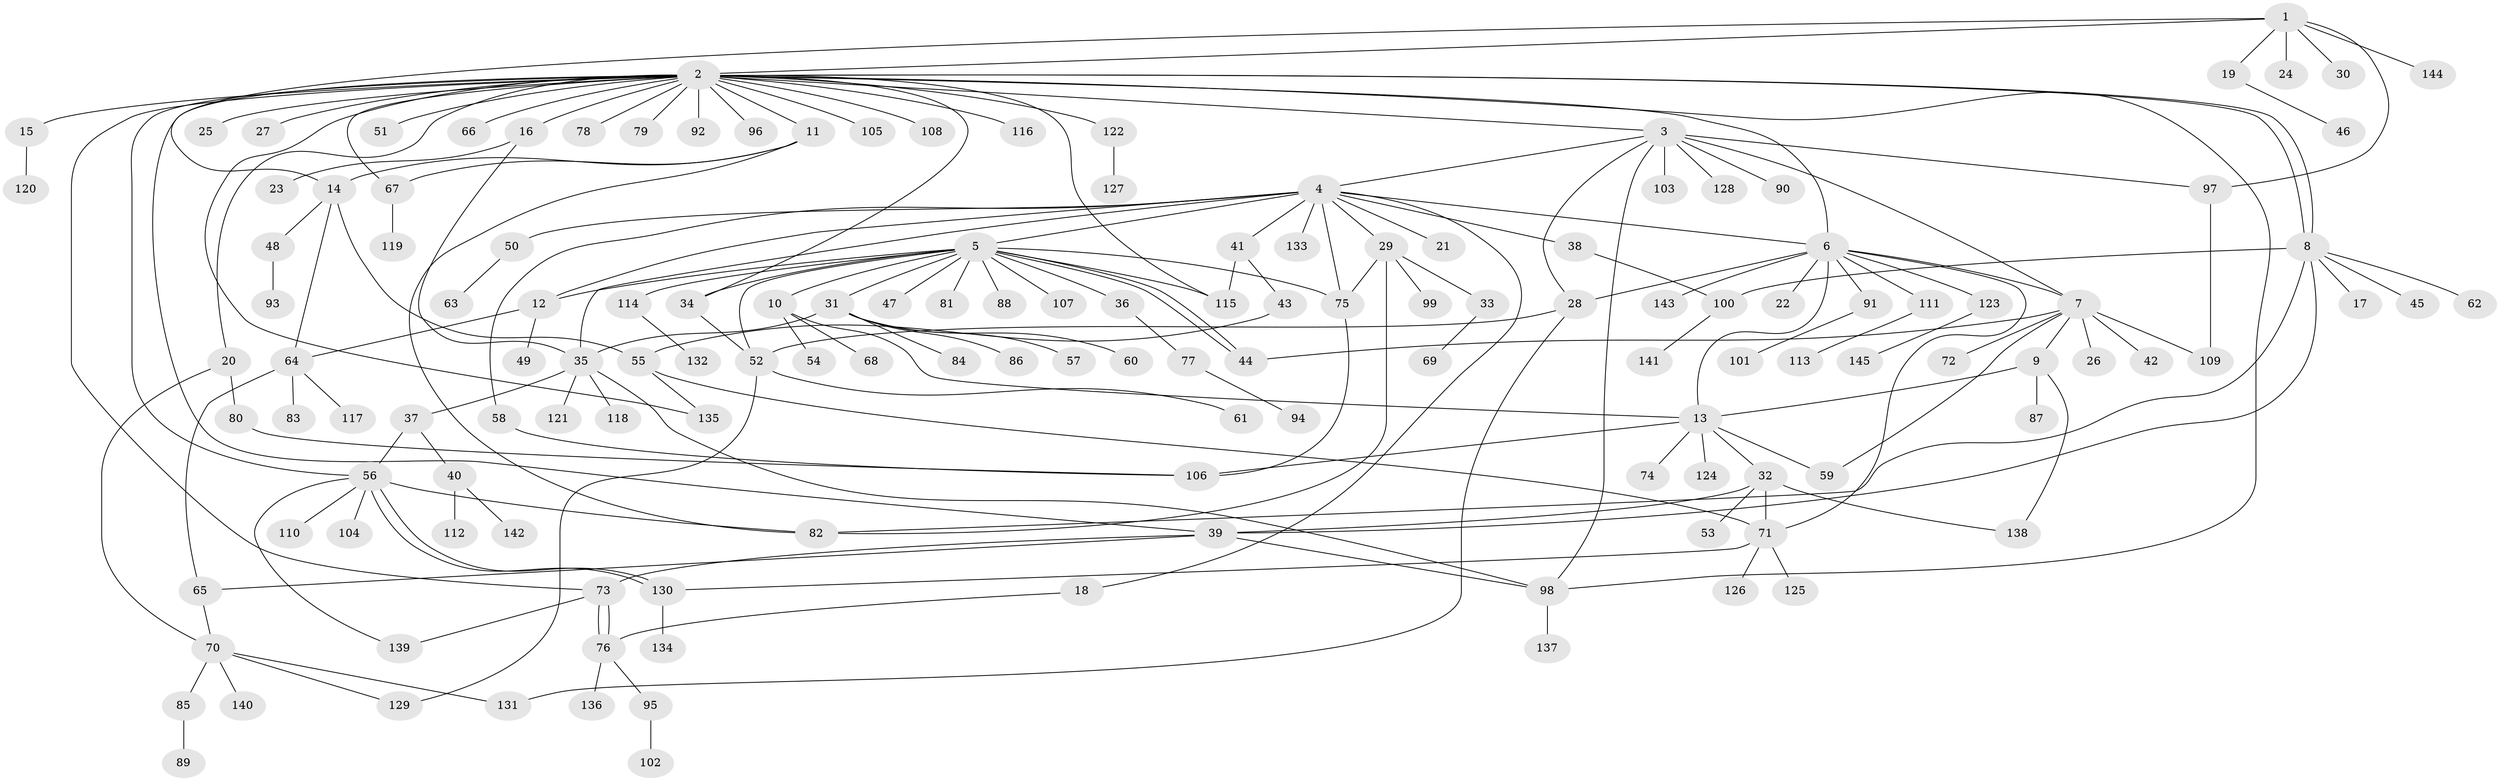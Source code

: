 // Generated by graph-tools (version 1.1) at 2025/49/03/09/25 03:49:54]
// undirected, 145 vertices, 196 edges
graph export_dot {
graph [start="1"]
  node [color=gray90,style=filled];
  1;
  2;
  3;
  4;
  5;
  6;
  7;
  8;
  9;
  10;
  11;
  12;
  13;
  14;
  15;
  16;
  17;
  18;
  19;
  20;
  21;
  22;
  23;
  24;
  25;
  26;
  27;
  28;
  29;
  30;
  31;
  32;
  33;
  34;
  35;
  36;
  37;
  38;
  39;
  40;
  41;
  42;
  43;
  44;
  45;
  46;
  47;
  48;
  49;
  50;
  51;
  52;
  53;
  54;
  55;
  56;
  57;
  58;
  59;
  60;
  61;
  62;
  63;
  64;
  65;
  66;
  67;
  68;
  69;
  70;
  71;
  72;
  73;
  74;
  75;
  76;
  77;
  78;
  79;
  80;
  81;
  82;
  83;
  84;
  85;
  86;
  87;
  88;
  89;
  90;
  91;
  92;
  93;
  94;
  95;
  96;
  97;
  98;
  99;
  100;
  101;
  102;
  103;
  104;
  105;
  106;
  107;
  108;
  109;
  110;
  111;
  112;
  113;
  114;
  115;
  116;
  117;
  118;
  119;
  120;
  121;
  122;
  123;
  124;
  125;
  126;
  127;
  128;
  129;
  130;
  131;
  132;
  133;
  134;
  135;
  136;
  137;
  138;
  139;
  140;
  141;
  142;
  143;
  144;
  145;
  1 -- 2;
  1 -- 14;
  1 -- 19;
  1 -- 24;
  1 -- 30;
  1 -- 97;
  1 -- 144;
  2 -- 3;
  2 -- 6;
  2 -- 8;
  2 -- 8;
  2 -- 11;
  2 -- 15;
  2 -- 16;
  2 -- 20;
  2 -- 25;
  2 -- 27;
  2 -- 34;
  2 -- 39;
  2 -- 51;
  2 -- 56;
  2 -- 66;
  2 -- 67;
  2 -- 73;
  2 -- 78;
  2 -- 79;
  2 -- 92;
  2 -- 96;
  2 -- 98;
  2 -- 105;
  2 -- 108;
  2 -- 115;
  2 -- 116;
  2 -- 122;
  2 -- 135;
  3 -- 4;
  3 -- 7;
  3 -- 28;
  3 -- 90;
  3 -- 97;
  3 -- 98;
  3 -- 103;
  3 -- 128;
  4 -- 5;
  4 -- 6;
  4 -- 12;
  4 -- 18;
  4 -- 21;
  4 -- 29;
  4 -- 35;
  4 -- 38;
  4 -- 41;
  4 -- 50;
  4 -- 58;
  4 -- 75;
  4 -- 133;
  5 -- 10;
  5 -- 12;
  5 -- 31;
  5 -- 34;
  5 -- 36;
  5 -- 44;
  5 -- 44;
  5 -- 47;
  5 -- 52;
  5 -- 75;
  5 -- 81;
  5 -- 88;
  5 -- 107;
  5 -- 114;
  5 -- 115;
  6 -- 7;
  6 -- 13;
  6 -- 22;
  6 -- 28;
  6 -- 71;
  6 -- 91;
  6 -- 111;
  6 -- 123;
  6 -- 143;
  7 -- 9;
  7 -- 26;
  7 -- 42;
  7 -- 44;
  7 -- 59;
  7 -- 72;
  7 -- 109;
  8 -- 17;
  8 -- 39;
  8 -- 45;
  8 -- 62;
  8 -- 82;
  8 -- 100;
  9 -- 13;
  9 -- 87;
  9 -- 138;
  10 -- 13;
  10 -- 54;
  10 -- 68;
  11 -- 14;
  11 -- 67;
  11 -- 82;
  12 -- 49;
  12 -- 64;
  13 -- 32;
  13 -- 59;
  13 -- 74;
  13 -- 106;
  13 -- 124;
  14 -- 48;
  14 -- 55;
  14 -- 64;
  15 -- 120;
  16 -- 23;
  16 -- 35;
  18 -- 76;
  19 -- 46;
  20 -- 70;
  20 -- 80;
  28 -- 52;
  28 -- 131;
  29 -- 33;
  29 -- 75;
  29 -- 82;
  29 -- 99;
  31 -- 35;
  31 -- 57;
  31 -- 60;
  31 -- 84;
  31 -- 86;
  32 -- 39;
  32 -- 53;
  32 -- 71;
  32 -- 138;
  33 -- 69;
  34 -- 52;
  35 -- 37;
  35 -- 98;
  35 -- 118;
  35 -- 121;
  36 -- 77;
  37 -- 40;
  37 -- 56;
  38 -- 100;
  39 -- 65;
  39 -- 73;
  39 -- 98;
  40 -- 112;
  40 -- 142;
  41 -- 43;
  41 -- 115;
  43 -- 55;
  48 -- 93;
  50 -- 63;
  52 -- 61;
  52 -- 129;
  55 -- 71;
  55 -- 135;
  56 -- 82;
  56 -- 104;
  56 -- 110;
  56 -- 130;
  56 -- 130;
  56 -- 139;
  58 -- 106;
  64 -- 65;
  64 -- 83;
  64 -- 117;
  65 -- 70;
  67 -- 119;
  70 -- 85;
  70 -- 129;
  70 -- 131;
  70 -- 140;
  71 -- 125;
  71 -- 126;
  71 -- 130;
  73 -- 76;
  73 -- 76;
  73 -- 139;
  75 -- 106;
  76 -- 95;
  76 -- 136;
  77 -- 94;
  80 -- 106;
  85 -- 89;
  91 -- 101;
  95 -- 102;
  97 -- 109;
  98 -- 137;
  100 -- 141;
  111 -- 113;
  114 -- 132;
  122 -- 127;
  123 -- 145;
  130 -- 134;
}
